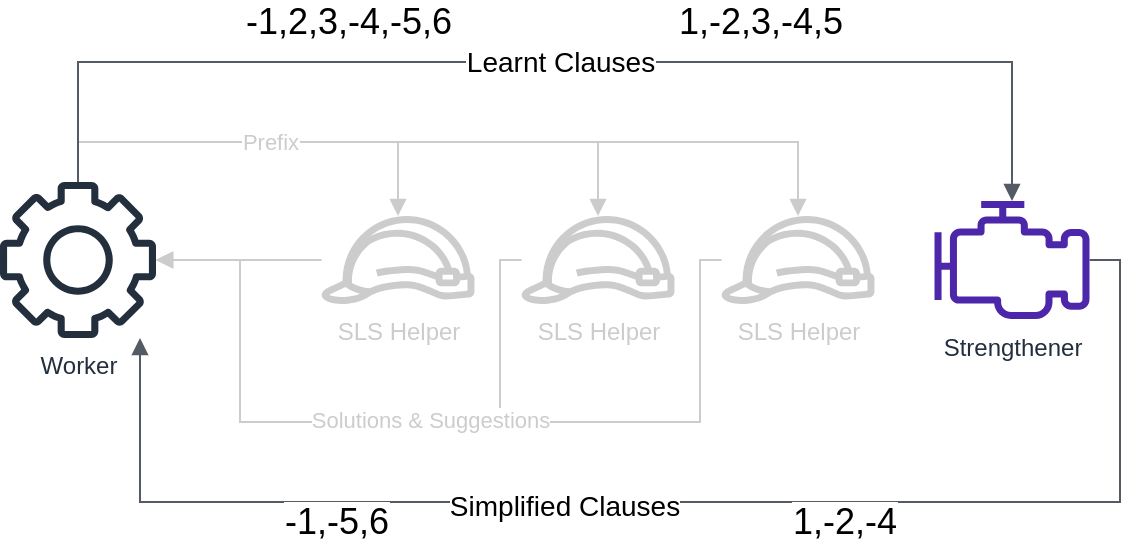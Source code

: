 <mxfile version="20.4.1" type="device"><diagram id="Ht1M8jgEwFfnCIfOTk4-" name="Page-1"><mxGraphModel dx="1350" dy="768" grid="1" gridSize="10" guides="1" tooltips="1" connect="1" arrows="1" fold="1" page="1" pageScale="1" pageWidth="1169" pageHeight="827" math="0" shadow="0"><root><mxCell id="0"/><mxCell id="1" parent="0"/><mxCell id="UEzPUAAOIrF-is8g5C7q-122" value="&lt;font color=&quot;#cccccc&quot;&gt;SLS Helper&lt;/font&gt;" style="outlineConnect=0;fontColor=#232F3E;gradientColor=none;fillColor=#CCCCCC;strokeColor=none;dashed=0;verticalLabelPosition=bottom;verticalAlign=top;align=center;html=1;fontSize=12;fontStyle=0;aspect=fixed;pointerEvents=1;shape=mxgraph.aws4.role;labelBackgroundColor=#ffffff;" parent="1" vertex="1"><mxGeometry x="200.0" y="197" width="78" height="44" as="geometry"/></mxCell><mxCell id="4Qoa4PIgbZ2ZfqZ1PJJi-1" value="Worker" style="sketch=0;outlineConnect=0;fontColor=#232F3E;gradientColor=none;fillColor=#232F3D;strokeColor=none;dashed=0;verticalLabelPosition=bottom;verticalAlign=top;align=center;html=1;fontSize=12;fontStyle=0;aspect=fixed;pointerEvents=1;shape=mxgraph.aws4.gear;" parent="1" vertex="1"><mxGeometry x="40" y="180" width="78" height="78" as="geometry"/></mxCell><mxCell id="4Qoa4PIgbZ2ZfqZ1PJJi-6" value="&lt;font color=&quot;#cccccc&quot;&gt;SLS Helper&lt;/font&gt;" style="outlineConnect=0;fontColor=#232F3E;gradientColor=none;fillColor=#CCCCCC;strokeColor=none;dashed=0;verticalLabelPosition=bottom;verticalAlign=top;align=center;html=1;fontSize=12;fontStyle=0;aspect=fixed;pointerEvents=1;shape=mxgraph.aws4.role;labelBackgroundColor=#ffffff;" parent="1" vertex="1"><mxGeometry x="300.0" y="197" width="78" height="44" as="geometry"/></mxCell><mxCell id="4Qoa4PIgbZ2ZfqZ1PJJi-7" value="&lt;font color=&quot;#cccccc&quot;&gt;SLS Helper&lt;/font&gt;" style="outlineConnect=0;fontColor=#232F3E;gradientColor=none;fillColor=#CCCCCC;strokeColor=none;dashed=0;verticalLabelPosition=bottom;verticalAlign=top;align=center;html=1;fontSize=12;fontStyle=0;aspect=fixed;pointerEvents=1;shape=mxgraph.aws4.role;labelBackgroundColor=#ffffff;" parent="1" vertex="1"><mxGeometry x="400.0" y="197" width="78" height="44" as="geometry"/></mxCell><mxCell id="4Qoa4PIgbZ2ZfqZ1PJJi-8" value="" style="edgeStyle=orthogonalEdgeStyle;html=1;endArrow=none;elbow=vertical;startArrow=block;startFill=1;strokeColor=#CCCCCC;rounded=0;" parent="1" source="UEzPUAAOIrF-is8g5C7q-122" target="4Qoa4PIgbZ2ZfqZ1PJJi-1" edge="1"><mxGeometry width="100" relative="1" as="geometry"><mxPoint x="30" y="340" as="sourcePoint"/><mxPoint x="130" y="340" as="targetPoint"/><Array as="points"><mxPoint x="239" y="160"/><mxPoint x="79" y="160"/></Array></mxGeometry></mxCell><mxCell id="4Qoa4PIgbZ2ZfqZ1PJJi-9" value="" style="edgeStyle=orthogonalEdgeStyle;html=1;endArrow=block;elbow=vertical;startArrow=none;endFill=1;strokeColor=#CCCCCC;rounded=0;" parent="1" source="4Qoa4PIgbZ2ZfqZ1PJJi-1" target="4Qoa4PIgbZ2ZfqZ1PJJi-6" edge="1"><mxGeometry width="100" relative="1" as="geometry"><mxPoint x="30" y="340" as="sourcePoint"/><mxPoint x="130" y="340" as="targetPoint"/><Array as="points"><mxPoint x="79" y="160"/><mxPoint x="339" y="160"/></Array></mxGeometry></mxCell><mxCell id="4Qoa4PIgbZ2ZfqZ1PJJi-11" value="" style="edgeStyle=orthogonalEdgeStyle;html=1;endArrow=block;elbow=vertical;startArrow=none;endFill=1;strokeColor=#CCCCCC;rounded=0;" parent="1" source="4Qoa4PIgbZ2ZfqZ1PJJi-1" target="4Qoa4PIgbZ2ZfqZ1PJJi-7" edge="1"><mxGeometry width="100" relative="1" as="geometry"><mxPoint x="30" y="340" as="sourcePoint"/><mxPoint x="130" y="340" as="targetPoint"/><Array as="points"><mxPoint x="79" y="160"/><mxPoint x="439" y="160"/></Array></mxGeometry></mxCell><mxCell id="4Qoa4PIgbZ2ZfqZ1PJJi-16" value="Prefix" style="edgeLabel;html=1;align=center;verticalAlign=middle;resizable=0;points=[];fontColor=#CCCCCC;" parent="4Qoa4PIgbZ2ZfqZ1PJJi-11" vertex="1" connectable="0"><mxGeometry x="-0.444" relative="1" as="geometry"><mxPoint as="offset"/></mxGeometry></mxCell><mxCell id="4Qoa4PIgbZ2ZfqZ1PJJi-12" value="" style="edgeStyle=orthogonalEdgeStyle;html=1;endArrow=none;elbow=vertical;startArrow=block;startFill=1;strokeColor=#CCCCCC;rounded=0;" parent="1" source="4Qoa4PIgbZ2ZfqZ1PJJi-1" target="UEzPUAAOIrF-is8g5C7q-122" edge="1"><mxGeometry width="100" relative="1" as="geometry"><mxPoint x="30" y="340" as="sourcePoint"/><mxPoint x="130" y="340" as="targetPoint"/></mxGeometry></mxCell><mxCell id="4Qoa4PIgbZ2ZfqZ1PJJi-13" value="" style="edgeStyle=orthogonalEdgeStyle;html=1;endArrow=block;elbow=vertical;startArrow=none;endFill=1;strokeColor=#CCCCCC;rounded=0;" parent="1" source="4Qoa4PIgbZ2ZfqZ1PJJi-6" target="4Qoa4PIgbZ2ZfqZ1PJJi-1" edge="1"><mxGeometry width="100" relative="1" as="geometry"><mxPoint x="30" y="340" as="sourcePoint"/><mxPoint x="130" y="340" as="targetPoint"/><Array as="points"><mxPoint x="290" y="219"/><mxPoint x="290" y="300"/><mxPoint x="160" y="300"/><mxPoint x="160" y="219"/></Array></mxGeometry></mxCell><mxCell id="4Qoa4PIgbZ2ZfqZ1PJJi-14" value="" style="edgeStyle=orthogonalEdgeStyle;html=1;endArrow=block;elbow=vertical;startArrow=none;endFill=1;strokeColor=#CCCCCC;rounded=0;" parent="1" source="4Qoa4PIgbZ2ZfqZ1PJJi-7" target="4Qoa4PIgbZ2ZfqZ1PJJi-1" edge="1"><mxGeometry width="100" relative="1" as="geometry"><mxPoint x="30" y="340" as="sourcePoint"/><mxPoint x="130" y="340" as="targetPoint"/><Array as="points"><mxPoint x="390" y="219"/><mxPoint x="390" y="300"/><mxPoint x="160" y="300"/><mxPoint x="160" y="219"/></Array></mxGeometry></mxCell><mxCell id="4Qoa4PIgbZ2ZfqZ1PJJi-15" value="Solutions &amp;amp; Suggestions" style="edgeLabel;html=1;align=center;verticalAlign=middle;resizable=0;points=[];fontColor=#CCCCCC;" parent="4Qoa4PIgbZ2ZfqZ1PJJi-14" vertex="1" connectable="0"><mxGeometry x="0.024" y="-1" relative="1" as="geometry"><mxPoint as="offset"/></mxGeometry></mxCell><mxCell id="4Qoa4PIgbZ2ZfqZ1PJJi-17" value="Strengthener" style="sketch=0;outlineConnect=0;fontColor=#232F3E;gradientColor=none;fillColor=#4D27AA;strokeColor=none;dashed=0;verticalLabelPosition=bottom;verticalAlign=top;align=center;html=1;fontSize=12;fontStyle=0;aspect=fixed;pointerEvents=1;shape=mxgraph.aws4.emr_engine;" parent="1" vertex="1"><mxGeometry x="507" y="189.5" width="78" height="59" as="geometry"/></mxCell><mxCell id="4Qoa4PIgbZ2ZfqZ1PJJi-18" value="" style="edgeStyle=orthogonalEdgeStyle;html=1;endArrow=block;elbow=vertical;startArrow=none;endFill=1;strokeColor=#545B64;rounded=0;" parent="1" source="4Qoa4PIgbZ2ZfqZ1PJJi-1" target="4Qoa4PIgbZ2ZfqZ1PJJi-17" edge="1"><mxGeometry width="100" relative="1" as="geometry"><mxPoint x="30" y="340" as="sourcePoint"/><mxPoint x="130" y="340" as="targetPoint"/><Array as="points"><mxPoint x="79" y="120"/><mxPoint x="546" y="120"/></Array></mxGeometry></mxCell><mxCell id="4Qoa4PIgbZ2ZfqZ1PJJi-19" value="Learnt Clauses" style="edgeLabel;html=1;align=center;verticalAlign=middle;resizable=0;points=[];fontSize=14;" parent="4Qoa4PIgbZ2ZfqZ1PJJi-18" vertex="1" connectable="0"><mxGeometry x="0.157" relative="1" as="geometry"><mxPoint x="-44" as="offset"/></mxGeometry></mxCell><mxCell id="7nza7zFcWlkPFF-fYwIO-2" value="1,-2,3,-4,5" style="edgeLabel;html=1;align=center;verticalAlign=middle;resizable=0;points=[];fontSize=18;" vertex="1" connectable="0" parent="4Qoa4PIgbZ2ZfqZ1PJJi-18"><mxGeometry x="0.519" y="1" relative="1" as="geometry"><mxPoint x="-52" y="-19" as="offset"/></mxGeometry></mxCell><mxCell id="7nza7zFcWlkPFF-fYwIO-3" value="-1,2,3,-4,-5,6" style="edgeLabel;html=1;align=center;verticalAlign=middle;resizable=0;points=[];fontSize=18;" vertex="1" connectable="0" parent="4Qoa4PIgbZ2ZfqZ1PJJi-18"><mxGeometry x="-0.346" y="-1" relative="1" as="geometry"><mxPoint y="-21" as="offset"/></mxGeometry></mxCell><mxCell id="4Qoa4PIgbZ2ZfqZ1PJJi-20" value="" style="edgeStyle=orthogonalEdgeStyle;html=1;endArrow=block;elbow=vertical;startArrow=none;endFill=1;strokeColor=#545B64;rounded=0;" parent="1" source="4Qoa4PIgbZ2ZfqZ1PJJi-17" target="4Qoa4PIgbZ2ZfqZ1PJJi-1" edge="1"><mxGeometry width="100" relative="1" as="geometry"><mxPoint x="30" y="340" as="sourcePoint"/><mxPoint x="130" y="340" as="targetPoint"/><Array as="points"><mxPoint x="600" y="219"/><mxPoint x="600" y="340"/><mxPoint x="110" y="340"/></Array></mxGeometry></mxCell><mxCell id="4Qoa4PIgbZ2ZfqZ1PJJi-21" value="Simplified Clauses" style="edgeLabel;html=1;align=center;verticalAlign=middle;resizable=0;points=[];fontSize=14;" parent="4Qoa4PIgbZ2ZfqZ1PJJi-20" vertex="1" connectable="0"><mxGeometry x="0.17" y="2" relative="1" as="geometry"><mxPoint as="offset"/></mxGeometry></mxCell><mxCell id="7nza7zFcWlkPFF-fYwIO-4" value="1,-2,-4" style="edgeLabel;html=1;align=center;verticalAlign=middle;resizable=0;points=[];fontSize=18;" vertex="1" connectable="0" parent="4Qoa4PIgbZ2ZfqZ1PJJi-20"><mxGeometry x="-0.223" y="4" relative="1" as="geometry"><mxPoint y="6" as="offset"/></mxGeometry></mxCell><mxCell id="7nza7zFcWlkPFF-fYwIO-5" value="-1,-5,6" style="edgeLabel;html=1;align=center;verticalAlign=middle;resizable=0;points=[];fontSize=18;" vertex="1" connectable="0" parent="4Qoa4PIgbZ2ZfqZ1PJJi-20"><mxGeometry x="0.494" y="-1" relative="1" as="geometry"><mxPoint y="11" as="offset"/></mxGeometry></mxCell></root></mxGraphModel></diagram></mxfile>